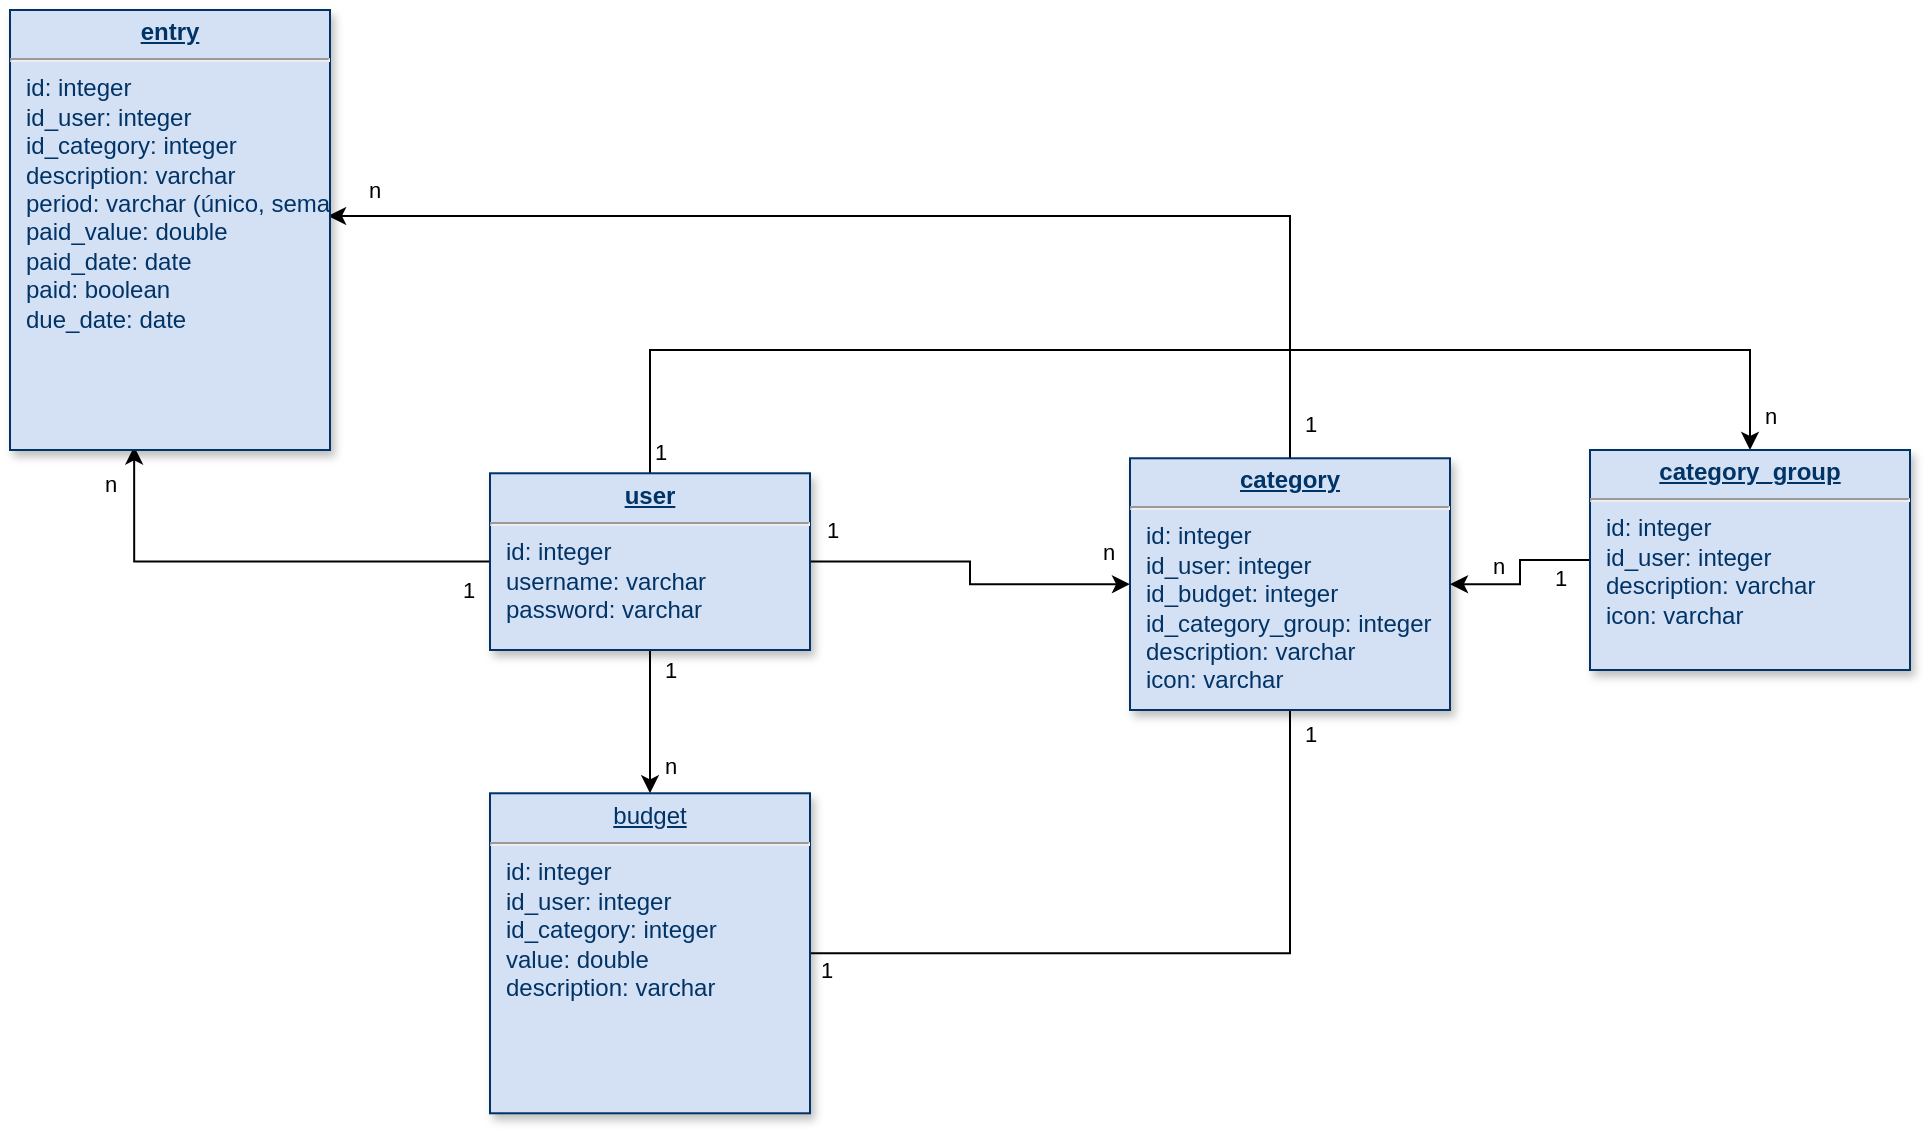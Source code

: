 <mxfile version="21.0.7" type="device"><diagram name="Page-1" id="efa7a0a1-bf9b-a30e-e6df-94a7791c09e9"><mxGraphModel dx="2021" dy="1806" grid="1" gridSize="10" guides="1" tooltips="1" connect="1" arrows="1" fold="1" page="1" pageScale="1" pageWidth="826" pageHeight="1169" background="none" math="0" shadow="0"><root><mxCell id="0"/><mxCell id="1" parent="0"/><mxCell id="k1_VQ8CW3Z8hTfe9ZT5u-116" style="edgeStyle=orthogonalEdgeStyle;rounded=0;orthogonalLoop=1;jettySize=auto;html=1;entryX=0.5;entryY=0;entryDx=0;entryDy=0;" edge="1" parent="1" source="25" target="k1_VQ8CW3Z8hTfe9ZT5u-115"><mxGeometry relative="1" as="geometry"/></mxCell><mxCell id="k1_VQ8CW3Z8hTfe9ZT5u-129" value="n" style="edgeLabel;html=1;align=center;verticalAlign=middle;resizable=0;points=[];" vertex="1" connectable="0" parent="k1_VQ8CW3Z8hTfe9ZT5u-116"><mxGeometry x="0.619" relative="1" as="geometry"><mxPoint x="10" as="offset"/></mxGeometry></mxCell><mxCell id="k1_VQ8CW3Z8hTfe9ZT5u-130" value="1" style="edgeLabel;html=1;align=center;verticalAlign=middle;resizable=0;points=[];" vertex="1" connectable="0" parent="k1_VQ8CW3Z8hTfe9ZT5u-116"><mxGeometry x="-0.815" relative="1" as="geometry"><mxPoint x="10" y="3" as="offset"/></mxGeometry></mxCell><mxCell id="k1_VQ8CW3Z8hTfe9ZT5u-118" style="edgeStyle=orthogonalEdgeStyle;rounded=0;orthogonalLoop=1;jettySize=auto;html=1;entryX=0;entryY=0.5;entryDx=0;entryDy=0;" edge="1" parent="1" source="25" target="k1_VQ8CW3Z8hTfe9ZT5u-117"><mxGeometry relative="1" as="geometry"/></mxCell><mxCell id="k1_VQ8CW3Z8hTfe9ZT5u-127" value="n" style="edgeLabel;html=1;align=center;verticalAlign=middle;resizable=0;points=[];" vertex="1" connectable="0" parent="k1_VQ8CW3Z8hTfe9ZT5u-118"><mxGeometry x="0.787" y="-1" relative="1" as="geometry"><mxPoint x="7" y="-17" as="offset"/></mxGeometry></mxCell><mxCell id="k1_VQ8CW3Z8hTfe9ZT5u-128" value="1" style="edgeLabel;html=1;align=center;verticalAlign=middle;resizable=0;points=[];" vertex="1" connectable="0" parent="k1_VQ8CW3Z8hTfe9ZT5u-118"><mxGeometry x="-0.838" relative="1" as="geometry"><mxPoint x="-3" y="-16" as="offset"/></mxGeometry></mxCell><mxCell id="k1_VQ8CW3Z8hTfe9ZT5u-133" style="edgeStyle=orthogonalEdgeStyle;rounded=0;orthogonalLoop=1;jettySize=auto;html=1;entryX=0.388;entryY=0.992;entryDx=0;entryDy=0;entryPerimeter=0;" edge="1" parent="1" source="25" target="k1_VQ8CW3Z8hTfe9ZT5u-131"><mxGeometry relative="1" as="geometry"/></mxCell><mxCell id="k1_VQ8CW3Z8hTfe9ZT5u-134" value="n" style="edgeLabel;html=1;align=center;verticalAlign=middle;resizable=0;points=[];" vertex="1" connectable="0" parent="k1_VQ8CW3Z8hTfe9ZT5u-133"><mxGeometry x="0.837" relative="1" as="geometry"><mxPoint x="-12" as="offset"/></mxGeometry></mxCell><mxCell id="k1_VQ8CW3Z8hTfe9ZT5u-135" value="1" style="edgeLabel;html=1;align=center;verticalAlign=middle;resizable=0;points=[];" vertex="1" connectable="0" parent="k1_VQ8CW3Z8hTfe9ZT5u-133"><mxGeometry x="-0.906" relative="1" as="geometry"><mxPoint y="14" as="offset"/></mxGeometry></mxCell><mxCell id="k1_VQ8CW3Z8hTfe9ZT5u-152" style="edgeStyle=orthogonalEdgeStyle;rounded=0;orthogonalLoop=1;jettySize=auto;html=1;" edge="1" parent="1" source="25" target="k1_VQ8CW3Z8hTfe9ZT5u-144"><mxGeometry relative="1" as="geometry"><Array as="points"><mxPoint x="410" y="-40"/><mxPoint x="410" y="-40"/></Array></mxGeometry></mxCell><mxCell id="k1_VQ8CW3Z8hTfe9ZT5u-153" value="n" style="edgeLabel;html=1;align=center;verticalAlign=middle;resizable=0;points=[];" vertex="1" connectable="0" parent="k1_VQ8CW3Z8hTfe9ZT5u-152"><mxGeometry x="0.948" y="-1" relative="1" as="geometry"><mxPoint x="11" as="offset"/></mxGeometry></mxCell><mxCell id="k1_VQ8CW3Z8hTfe9ZT5u-154" value="1" style="edgeLabel;html=1;align=center;verticalAlign=middle;resizable=0;points=[];" vertex="1" connectable="0" parent="k1_VQ8CW3Z8hTfe9ZT5u-152"><mxGeometry x="-0.973" y="-1" relative="1" as="geometry"><mxPoint x="4" y="-2" as="offset"/></mxGeometry></mxCell><mxCell id="25" value="&lt;p style=&quot;margin: 0px; margin-top: 4px; text-align: center; text-decoration: underline;&quot;&gt;&lt;strong&gt;user&lt;/strong&gt;&lt;/p&gt;&lt;hr&gt;&lt;p style=&quot;margin: 0px; margin-left: 8px;&quot;&gt;id: integer&lt;/p&gt;&lt;p style=&quot;margin: 0px; margin-left: 8px;&quot;&gt;username: varchar&lt;/p&gt;&lt;p style=&quot;margin: 0px; margin-left: 8px;&quot;&gt;password: varchar&lt;/p&gt;" style="verticalAlign=top;align=left;overflow=fill;fontSize=12;fontFamily=Helvetica;html=1;strokeColor=#003366;shadow=1;fillColor=#D4E1F5;fontColor=#003366" parent="1" vertex="1"><mxGeometry x="40" y="21.64" width="160" height="88.36" as="geometry"/></mxCell><mxCell id="k1_VQ8CW3Z8hTfe9ZT5u-121" style="edgeStyle=orthogonalEdgeStyle;rounded=0;orthogonalLoop=1;jettySize=auto;html=1;endArrow=none;endFill=0;" edge="1" parent="1" source="k1_VQ8CW3Z8hTfe9ZT5u-115" target="k1_VQ8CW3Z8hTfe9ZT5u-117"><mxGeometry relative="1" as="geometry"/></mxCell><mxCell id="k1_VQ8CW3Z8hTfe9ZT5u-122" value="1" style="edgeLabel;html=1;align=center;verticalAlign=middle;resizable=0;points=[];" vertex="1" connectable="0" parent="k1_VQ8CW3Z8hTfe9ZT5u-121"><mxGeometry x="0.749" y="-2" relative="1" as="geometry"><mxPoint x="8" y="-34" as="offset"/></mxGeometry></mxCell><mxCell id="k1_VQ8CW3Z8hTfe9ZT5u-125" value="1" style="edgeLabel;html=1;align=center;verticalAlign=middle;resizable=0;points=[];" vertex="1" connectable="0" parent="k1_VQ8CW3Z8hTfe9ZT5u-121"><mxGeometry x="-0.959" y="1" relative="1" as="geometry"><mxPoint y="9" as="offset"/></mxGeometry></mxCell><mxCell id="k1_VQ8CW3Z8hTfe9ZT5u-115" value="&lt;p style=&quot;margin: 4px 0px 0px; text-align: center;&quot;&gt;&lt;u&gt;budget&lt;/u&gt;&lt;br&gt;&lt;/p&gt;&lt;hr&gt;&lt;p style=&quot;margin: 0px; margin-left: 8px;&quot;&gt;id: integer&lt;/p&gt;&lt;p style=&quot;margin: 0px; margin-left: 8px;&quot;&gt;id_user: integer&lt;/p&gt;&lt;p style=&quot;margin: 0px; margin-left: 8px;&quot;&gt;id_category: integer&lt;/p&gt;&lt;p style=&quot;margin: 0px; margin-left: 8px;&quot;&gt;value: double&lt;/p&gt;&lt;p style=&quot;margin: 0px; margin-left: 8px;&quot;&gt;description: varchar&lt;/p&gt;&lt;p style=&quot;margin: 0px; margin-left: 8px;&quot;&gt;&lt;br&gt;&lt;/p&gt;" style="verticalAlign=top;align=left;overflow=fill;fontSize=12;fontFamily=Helvetica;html=1;strokeColor=#003366;shadow=1;fillColor=#D4E1F5;fontColor=#003366" vertex="1" parent="1"><mxGeometry x="40.0" y="181.64" width="160" height="160" as="geometry"/></mxCell><mxCell id="k1_VQ8CW3Z8hTfe9ZT5u-138" style="edgeStyle=orthogonalEdgeStyle;rounded=0;orthogonalLoop=1;jettySize=auto;html=1;entryX=0.994;entryY=0.468;entryDx=0;entryDy=0;entryPerimeter=0;" edge="1" parent="1" source="k1_VQ8CW3Z8hTfe9ZT5u-117" target="k1_VQ8CW3Z8hTfe9ZT5u-131"><mxGeometry relative="1" as="geometry"><Array as="points"><mxPoint x="440" y="-107"/></Array></mxGeometry></mxCell><mxCell id="k1_VQ8CW3Z8hTfe9ZT5u-142" value="1" style="edgeLabel;html=1;align=center;verticalAlign=middle;resizable=0;points=[];" vertex="1" connectable="0" parent="k1_VQ8CW3Z8hTfe9ZT5u-138"><mxGeometry x="-0.966" relative="1" as="geometry"><mxPoint x="10" y="-7" as="offset"/></mxGeometry></mxCell><mxCell id="k1_VQ8CW3Z8hTfe9ZT5u-143" value="n" style="edgeLabel;html=1;align=center;verticalAlign=middle;resizable=0;points=[];" vertex="1" connectable="0" parent="k1_VQ8CW3Z8hTfe9ZT5u-138"><mxGeometry x="0.925" relative="1" as="geometry"><mxPoint y="-13" as="offset"/></mxGeometry></mxCell><mxCell id="k1_VQ8CW3Z8hTfe9ZT5u-117" value="&lt;p style=&quot;margin: 0px; margin-top: 4px; text-align: center; text-decoration: underline;&quot;&gt;&lt;strong&gt;category&lt;/strong&gt;&lt;/p&gt;&lt;hr&gt;&lt;p style=&quot;margin: 0px; margin-left: 8px;&quot;&gt;id: integer&lt;/p&gt;&lt;p style=&quot;margin: 0px; margin-left: 8px;&quot;&gt;id_user: integer&lt;/p&gt;&lt;p style=&quot;margin: 0px; margin-left: 8px;&quot;&gt;id_budget: integer&lt;/p&gt;&lt;p style=&quot;margin: 0px; margin-left: 8px;&quot;&gt;id_category_group: integer&lt;/p&gt;&lt;p style=&quot;margin: 0px; margin-left: 8px;&quot;&gt;description: varchar&lt;/p&gt;&lt;p style=&quot;margin: 0px; margin-left: 8px;&quot;&gt;icon: varchar&lt;/p&gt;&lt;p style=&quot;margin: 0px; margin-left: 8px;&quot;&gt;&lt;br&gt;&lt;/p&gt;" style="verticalAlign=top;align=left;overflow=fill;fontSize=12;fontFamily=Helvetica;html=1;strokeColor=#003366;shadow=1;fillColor=#D4E1F5;fontColor=#003366" vertex="1" parent="1"><mxGeometry x="360" y="14.14" width="160" height="125.86" as="geometry"/></mxCell><mxCell id="k1_VQ8CW3Z8hTfe9ZT5u-131" value="&lt;p style=&quot;margin: 4px 0px 0px; text-align: center;&quot;&gt;&lt;b&gt;&lt;u&gt;entry&lt;/u&gt;&lt;/b&gt;&lt;br&gt;&lt;/p&gt;&lt;hr&gt;&lt;p style=&quot;margin: 0px; margin-left: 8px;&quot;&gt;id: integer&lt;/p&gt;&lt;p style=&quot;margin: 0px; margin-left: 8px;&quot;&gt;id_user: integer&lt;/p&gt;&lt;p style=&quot;margin: 0px; margin-left: 8px;&quot;&gt;id_category: integer&lt;/p&gt;&lt;p style=&quot;margin: 0px; margin-left: 8px;&quot;&gt;description: varchar&lt;/p&gt;&lt;p style=&quot;margin: 0px; margin-left: 8px;&quot;&gt;period: varchar (único, semanal, mensal, trimestral, semestral, anual)&lt;/p&gt;&lt;p style=&quot;margin: 0px; margin-left: 8px;&quot;&gt;paid_value: double&lt;/p&gt;&lt;p style=&quot;margin: 0px; margin-left: 8px;&quot;&gt;paid_date: date&lt;/p&gt;&lt;p style=&quot;margin: 0px; margin-left: 8px;&quot;&gt;paid: boolean&lt;/p&gt;&lt;p style=&quot;margin: 0px; margin-left: 8px;&quot;&gt;due_date: date&lt;br&gt;&lt;/p&gt;&lt;p style=&quot;margin: 0px; margin-left: 8px;&quot;&gt;&lt;br&gt;&lt;/p&gt;&lt;p style=&quot;margin: 0px; margin-left: 8px;&quot;&gt;&lt;br&gt;&lt;/p&gt;" style="verticalAlign=top;align=left;overflow=fill;fontSize=12;fontFamily=Helvetica;html=1;strokeColor=#003366;shadow=1;fillColor=#D4E1F5;fontColor=#003366" vertex="1" parent="1"><mxGeometry x="-200" y="-210" width="160" height="220" as="geometry"/></mxCell><mxCell id="k1_VQ8CW3Z8hTfe9ZT5u-146" style="edgeStyle=orthogonalEdgeStyle;rounded=0;orthogonalLoop=1;jettySize=auto;html=1;entryX=1;entryY=0.5;entryDx=0;entryDy=0;" edge="1" parent="1" source="k1_VQ8CW3Z8hTfe9ZT5u-144" target="k1_VQ8CW3Z8hTfe9ZT5u-117"><mxGeometry relative="1" as="geometry"/></mxCell><mxCell id="k1_VQ8CW3Z8hTfe9ZT5u-149" value="n" style="edgeLabel;html=1;align=center;verticalAlign=middle;resizable=0;points=[];" vertex="1" connectable="0" parent="k1_VQ8CW3Z8hTfe9ZT5u-146"><mxGeometry x="-0.887" relative="1" as="geometry"><mxPoint x="-42" y="3" as="offset"/></mxGeometry></mxCell><mxCell id="k1_VQ8CW3Z8hTfe9ZT5u-150" value="1" style="edgeLabel;html=1;align=center;verticalAlign=middle;resizable=0;points=[];" vertex="1" connectable="0" parent="k1_VQ8CW3Z8hTfe9ZT5u-146"><mxGeometry x="0.69" relative="1" as="geometry"><mxPoint x="42" y="-3" as="offset"/></mxGeometry></mxCell><mxCell id="k1_VQ8CW3Z8hTfe9ZT5u-144" value="&lt;p style=&quot;margin: 0px; margin-top: 4px; text-align: center; text-decoration: underline;&quot;&gt;&lt;strong&gt;category_group&lt;/strong&gt;&lt;/p&gt;&lt;hr&gt;&lt;p style=&quot;margin: 0px; margin-left: 8px;&quot;&gt;id: integer&lt;/p&gt;&lt;p style=&quot;margin: 0px; margin-left: 8px;&quot;&gt;id_user: integer&lt;/p&gt;&lt;p style=&quot;margin: 0px; margin-left: 8px;&quot;&gt;description: varchar&lt;/p&gt;&lt;p style=&quot;margin: 0px; margin-left: 8px;&quot;&gt;icon: varchar&lt;/p&gt;&lt;p style=&quot;margin: 0px; margin-left: 8px;&quot;&gt;&lt;br&gt;&lt;/p&gt;" style="verticalAlign=top;align=left;overflow=fill;fontSize=12;fontFamily=Helvetica;html=1;strokeColor=#003366;shadow=1;fillColor=#D4E1F5;fontColor=#003366" vertex="1" parent="1"><mxGeometry x="590" y="10" width="160" height="110" as="geometry"/></mxCell></root></mxGraphModel></diagram></mxfile>